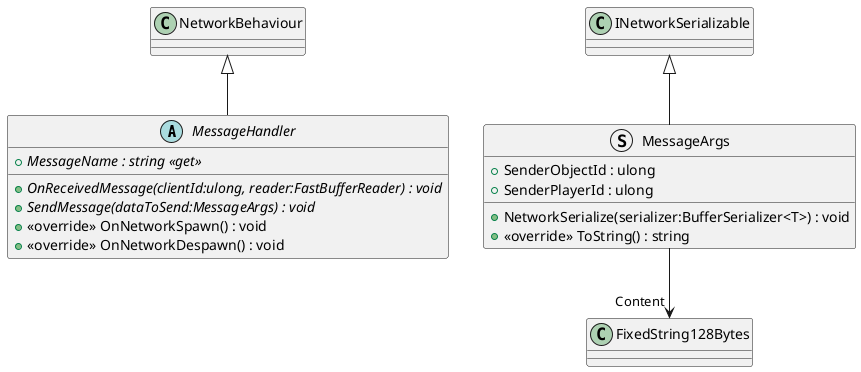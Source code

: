 @startuml
abstract class MessageHandler {
    + {abstract} MessageName : string <<get>>
    + {abstract} OnReceivedMessage(clientId:ulong, reader:FastBufferReader) : void
    + {abstract} SendMessage(dataToSend:MessageArgs) : void
    + <<override>> OnNetworkSpawn() : void
    + <<override>> OnNetworkDespawn() : void
}
struct MessageArgs {
    + SenderObjectId : ulong
    + SenderPlayerId : ulong
    + NetworkSerialize(serializer:BufferSerializer<T>) : void
    + <<override>> ToString() : string
}
NetworkBehaviour <|-- MessageHandler
INetworkSerializable <|-- MessageArgs
MessageArgs --> "Content" FixedString128Bytes
@enduml
